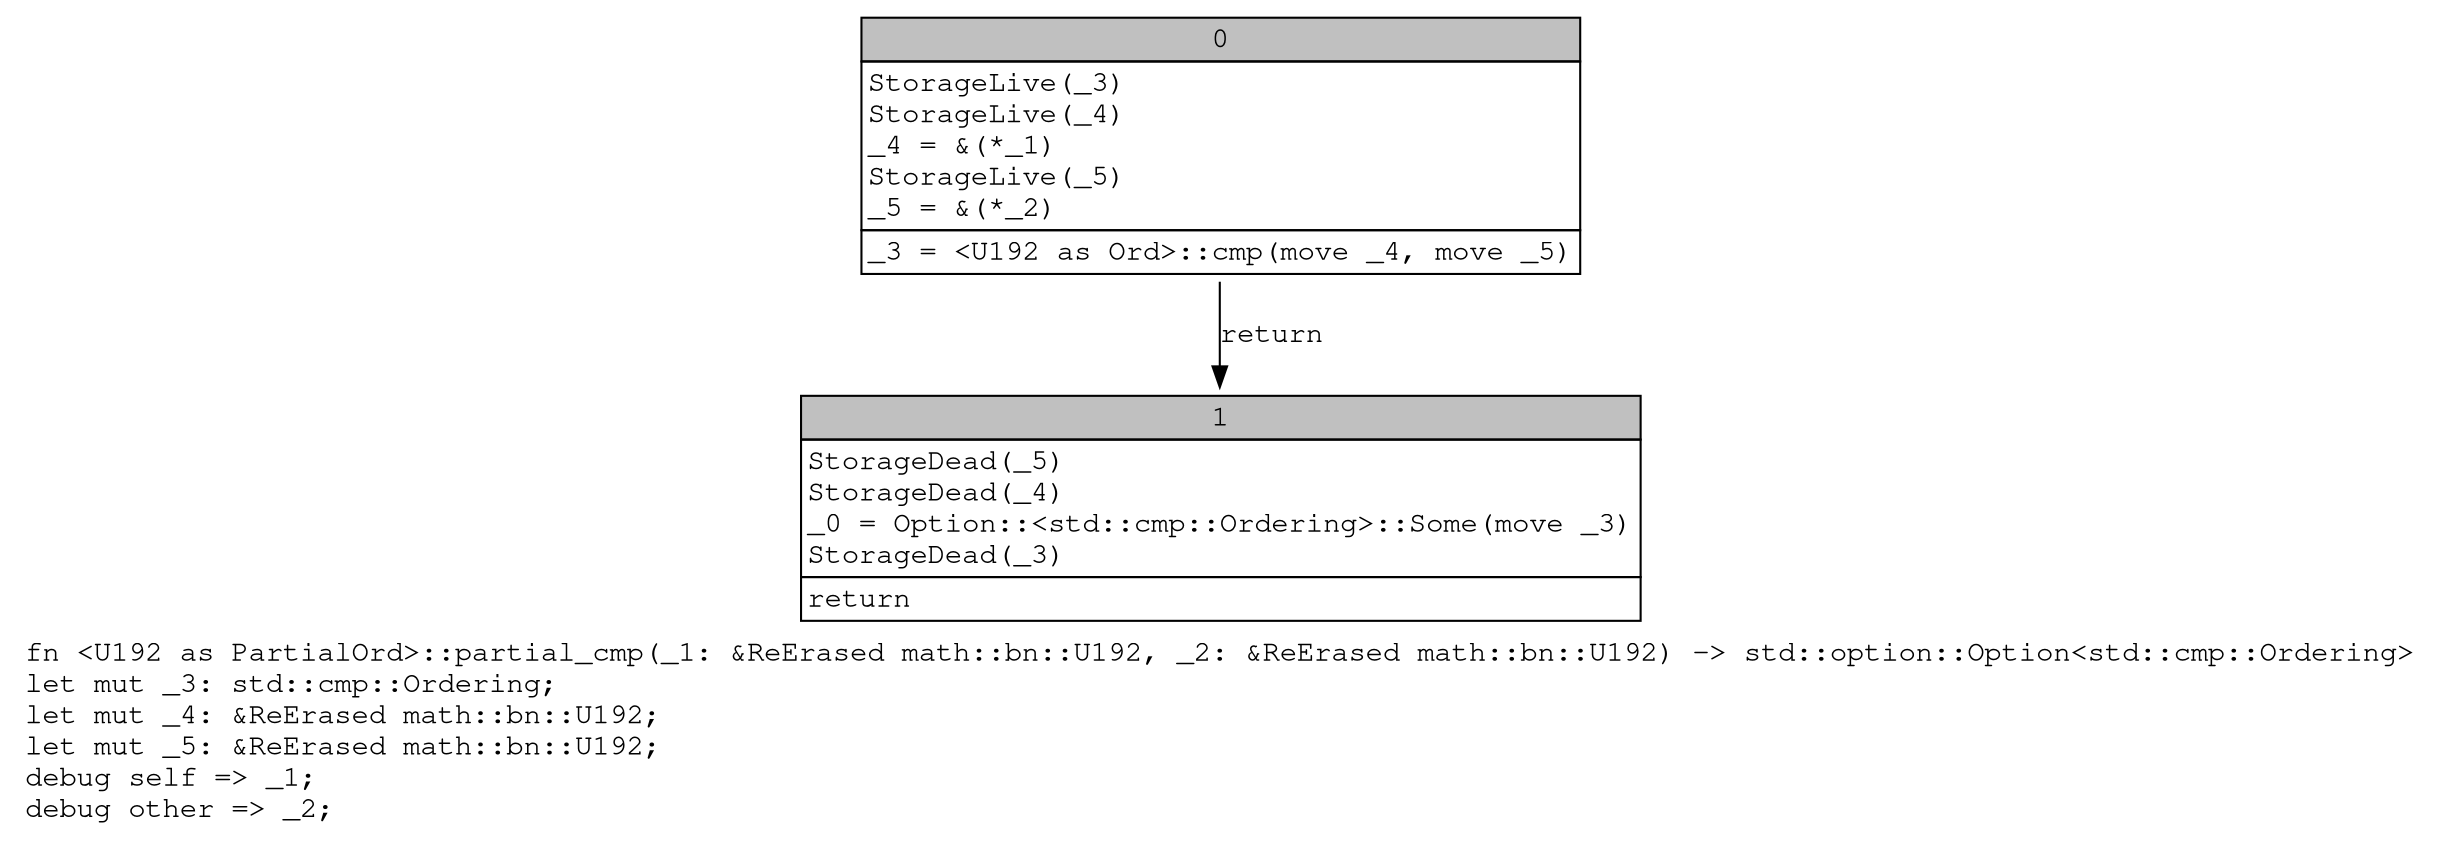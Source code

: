digraph Mir_0_14668 {
    graph [fontname="Courier, monospace"];
    node [fontname="Courier, monospace"];
    edge [fontname="Courier, monospace"];
    label=<fn &lt;U192 as PartialOrd&gt;::partial_cmp(_1: &amp;ReErased math::bn::U192, _2: &amp;ReErased math::bn::U192) -&gt; std::option::Option&lt;std::cmp::Ordering&gt;<br align="left"/>let mut _3: std::cmp::Ordering;<br align="left"/>let mut _4: &amp;ReErased math::bn::U192;<br align="left"/>let mut _5: &amp;ReErased math::bn::U192;<br align="left"/>debug self =&gt; _1;<br align="left"/>debug other =&gt; _2;<br align="left"/>>;
    bb0__0_14668 [shape="none", label=<<table border="0" cellborder="1" cellspacing="0"><tr><td bgcolor="gray" align="center" colspan="1">0</td></tr><tr><td align="left" balign="left">StorageLive(_3)<br/>StorageLive(_4)<br/>_4 = &amp;(*_1)<br/>StorageLive(_5)<br/>_5 = &amp;(*_2)<br/></td></tr><tr><td align="left">_3 = &lt;U192 as Ord&gt;::cmp(move _4, move _5)</td></tr></table>>];
    bb1__0_14668 [shape="none", label=<<table border="0" cellborder="1" cellspacing="0"><tr><td bgcolor="gray" align="center" colspan="1">1</td></tr><tr><td align="left" balign="left">StorageDead(_5)<br/>StorageDead(_4)<br/>_0 = Option::&lt;std::cmp::Ordering&gt;::Some(move _3)<br/>StorageDead(_3)<br/></td></tr><tr><td align="left">return</td></tr></table>>];
    bb0__0_14668 -> bb1__0_14668 [label="return"];
}
